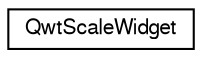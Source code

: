 digraph G
{
  edge [fontname="FreeSans",fontsize="10",labelfontname="FreeSans",labelfontsize="10"];
  node [fontname="FreeSans",fontsize="10",shape=record];
  rankdir="LR";
  Node1 [label="QwtScaleWidget",height=0.2,width=0.4,color="black", fillcolor="white", style="filled",URL="$class_qwt_scale_widget.html",tooltip="A Widget which contains a scale."];
}

